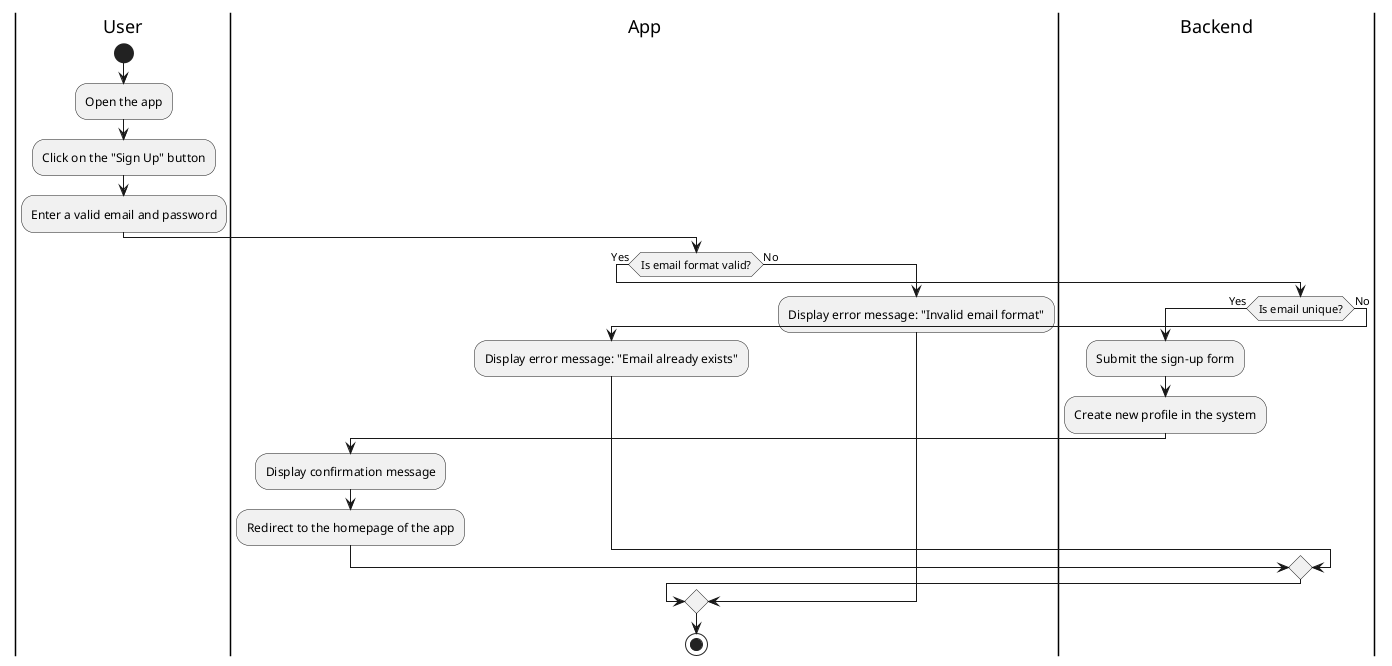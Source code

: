@startuml profile_creation
|User|
start
:Open the app;
:Click on the "Sign Up" button;
:Enter a valid email and password;

|App|
if (Is email format valid?) then (Yes)
|Backend|
    if (Is email unique?) then (Yes)
        :Submit the sign-up form;
|Backend|
        :Create new profile in the system;
|App|
        :Display confirmation message;
        :Redirect to the homepage of the app;
    else (No)
        :Display error message: "Email already exists";
    endif
else (No)
    :Display error message: "Invalid email format";
endif

stop
@enduml